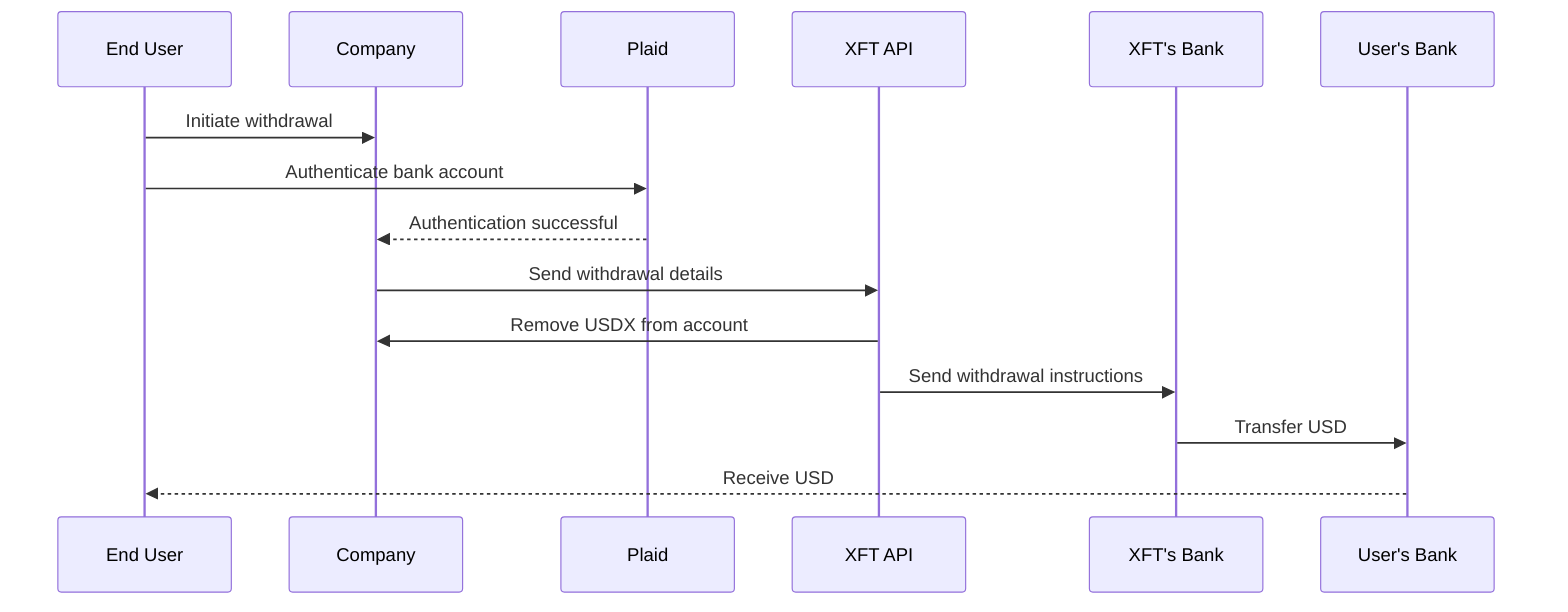 sequenceDiagram
    participant EU as End User
    participant C as Company
    participant P as Plaid
    participant XA as XFT API
    participant XB as XFT's Bank
    participant UB as User's Bank

    EU->>C: Initiate withdrawal
    EU->>P: Authenticate bank account
    P-->>C: Authentication successful
    C->>XA: Send withdrawal details
    XA->>C: Remove USDX from account
    XA->>XB: Send withdrawal instructions
    XB->>UB: Transfer USD
    UB-->>EU: Receive USD
